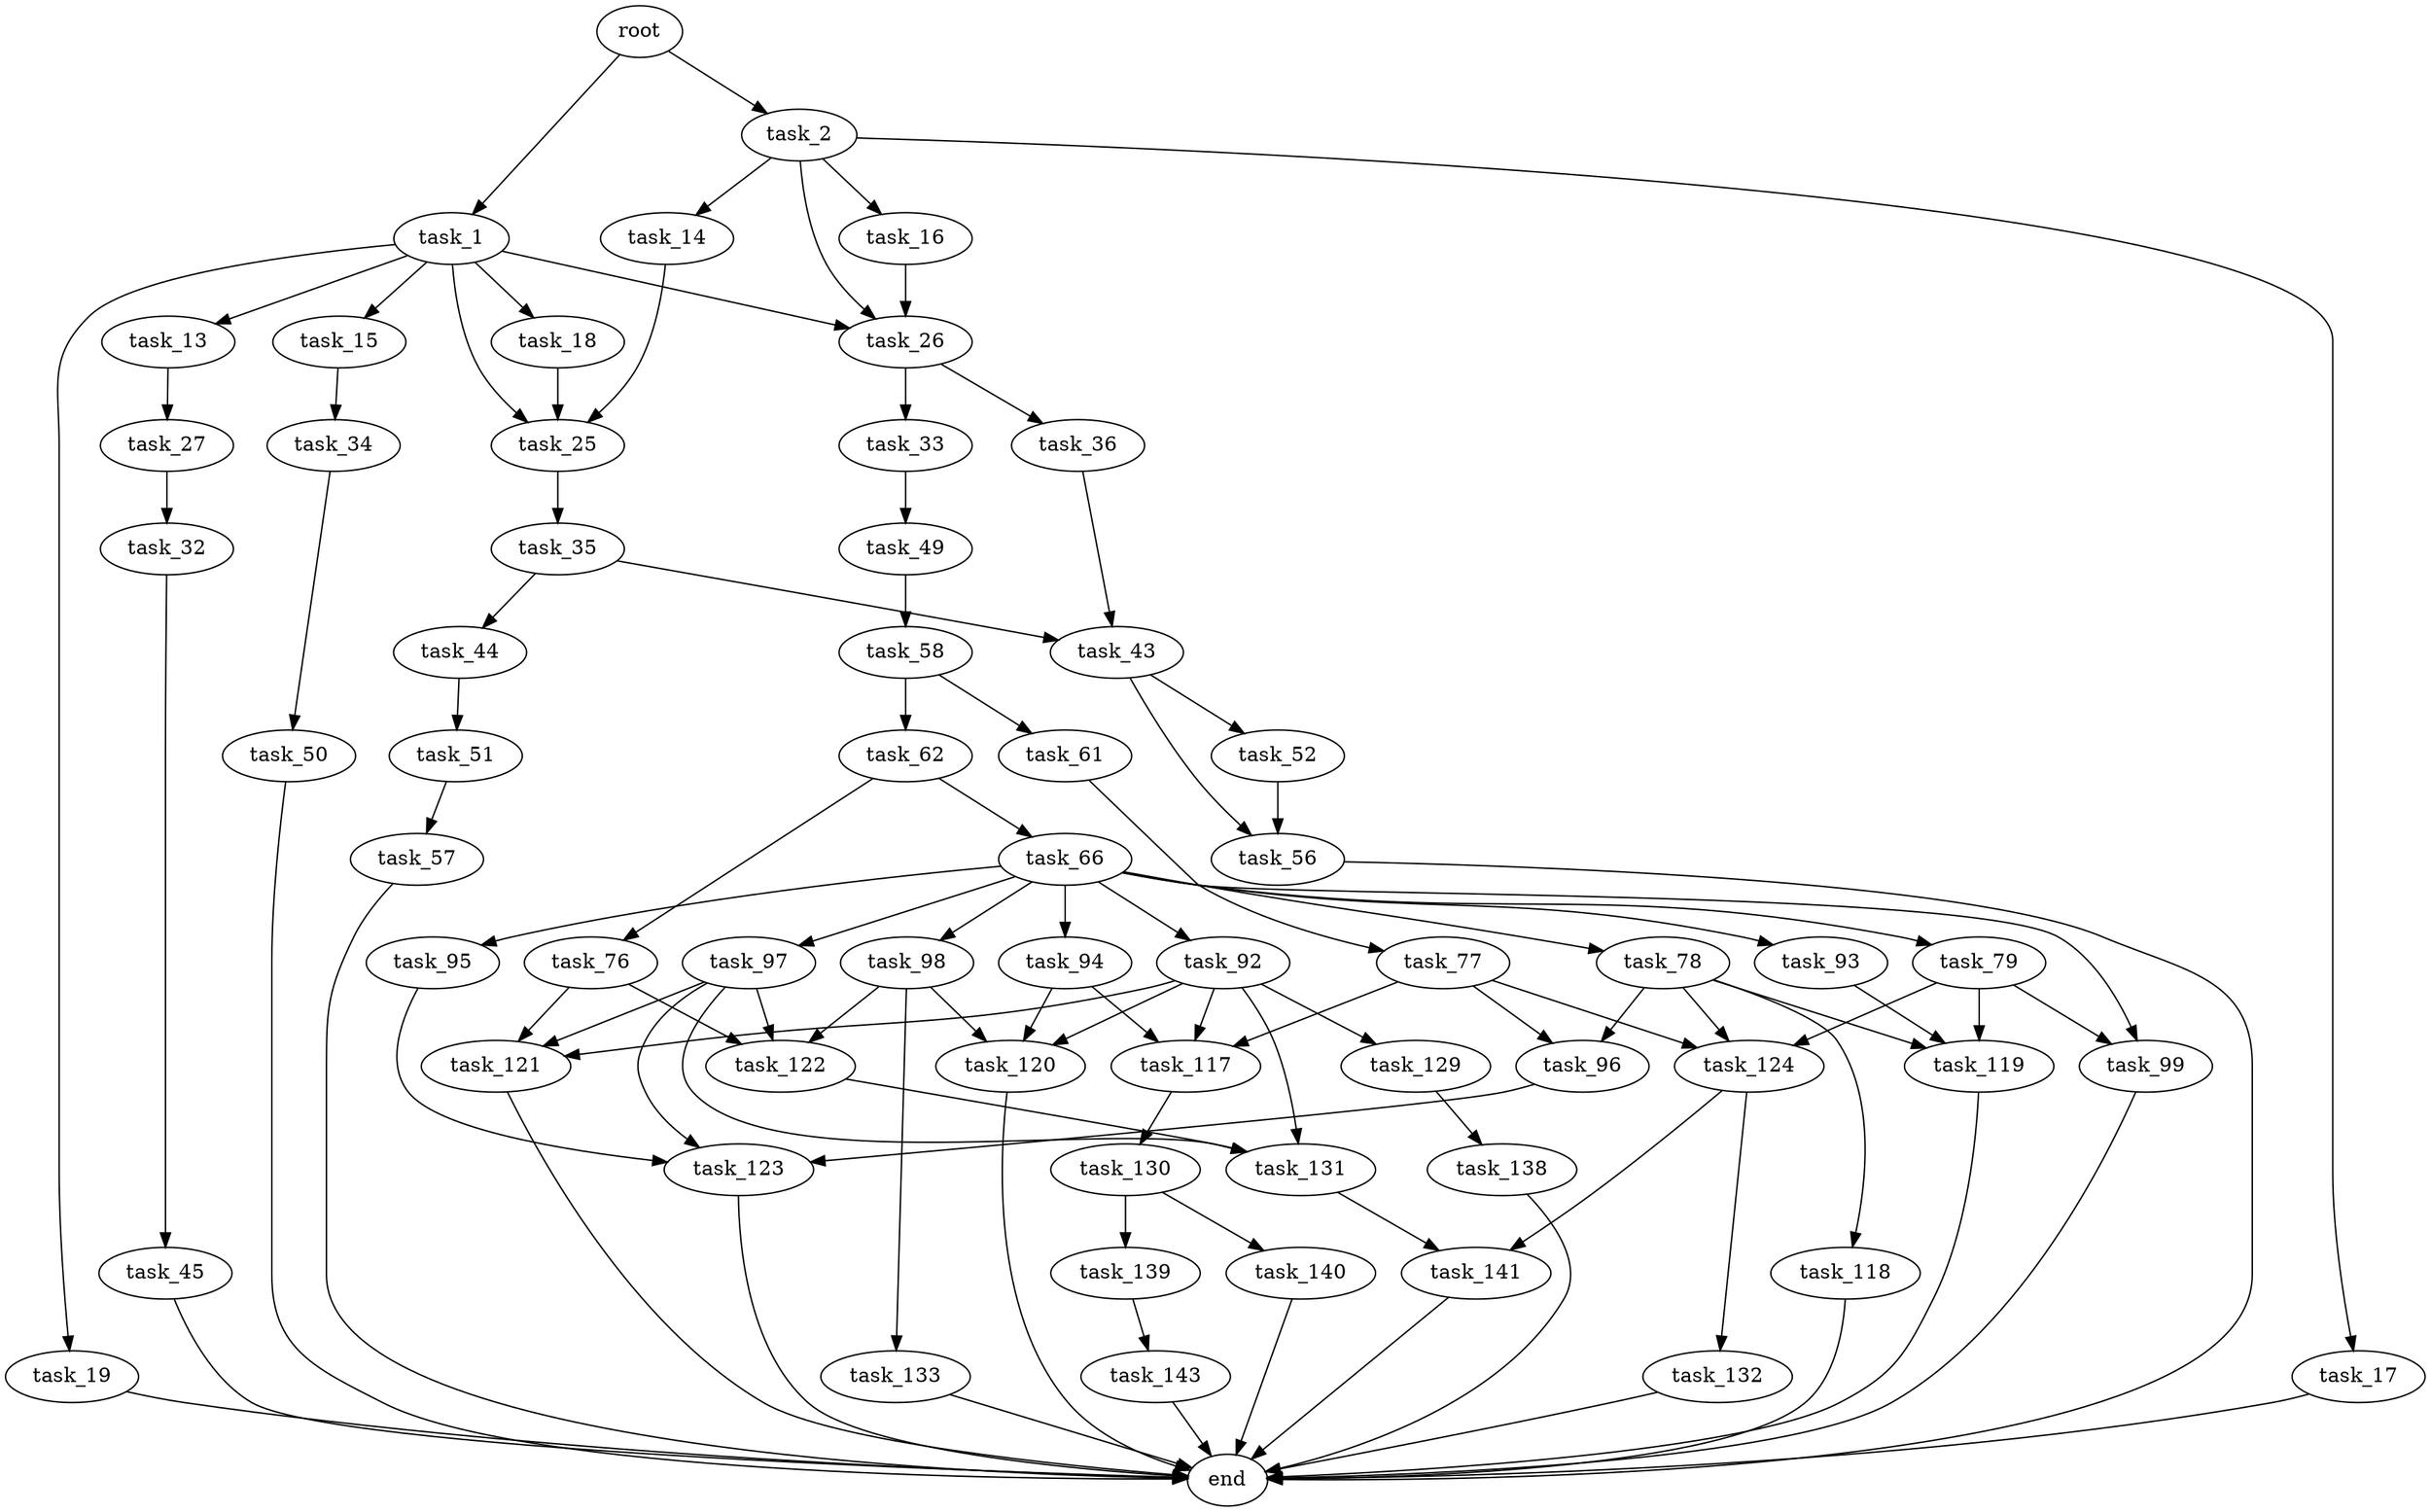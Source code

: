 digraph G {
  root [size="0.000000"];
  task_1 [size="992566595801.000000"];
  task_2 [size="68719476736.000000"];
  task_13 [size="1888005950.000000"];
  task_15 [size="8589934592.000000"];
  task_18 [size="3867385050.000000"];
  task_19 [size="289603597170.000000"];
  task_25 [size="120281593452.000000"];
  task_26 [size="372250810613.000000"];
  task_14 [size="12733941790.000000"];
  task_16 [size="3063997403.000000"];
  task_17 [size="920545848495.000000"];
  task_27 [size="1073741824000.000000"];
  task_34 [size="26056651088.000000"];
  end [size="0.000000"];
  task_35 [size="368293445632.000000"];
  task_33 [size="231928233984.000000"];
  task_36 [size="1146125541.000000"];
  task_32 [size="8589934592.000000"];
  task_45 [size="68719476736.000000"];
  task_49 [size="197566942778.000000"];
  task_50 [size="602550174327.000000"];
  task_43 [size="407557997016.000000"];
  task_44 [size="10174642597.000000"];
  task_52 [size="17151780688.000000"];
  task_56 [size="450292763099.000000"];
  task_51 [size="16528997002.000000"];
  task_58 [size="368293445632.000000"];
  task_57 [size="984574080.000000"];
  task_61 [size="372120648987.000000"];
  task_62 [size="33695602728.000000"];
  task_77 [size="28991029248.000000"];
  task_66 [size="16299511388.000000"];
  task_76 [size="68719476736.000000"];
  task_78 [size="8589934592.000000"];
  task_79 [size="31719961933.000000"];
  task_92 [size="12225386654.000000"];
  task_93 [size="816322686192.000000"];
  task_94 [size="549755813888.000000"];
  task_95 [size="42796960900.000000"];
  task_97 [size="549755813888.000000"];
  task_98 [size="140533664949.000000"];
  task_99 [size="3982803023.000000"];
  task_121 [size="1827232203.000000"];
  task_122 [size="37926532575.000000"];
  task_96 [size="25047239109.000000"];
  task_117 [size="782757789696.000000"];
  task_124 [size="255568056786.000000"];
  task_118 [size="20405615052.000000"];
  task_119 [size="35157877722.000000"];
  task_120 [size="1073741824000.000000"];
  task_129 [size="782757789696.000000"];
  task_131 [size="613723494124.000000"];
  task_123 [size="36337655346.000000"];
  task_133 [size="33000317035.000000"];
  task_130 [size="36731693825.000000"];
  task_132 [size="332859950875.000000"];
  task_141 [size="10726547843.000000"];
  task_138 [size="104936157168.000000"];
  task_139 [size="21353345737.000000"];
  task_140 [size="231928233984.000000"];
  task_143 [size="28991029248.000000"];

  root -> task_1 [size="1.000000"];
  root -> task_2 [size="1.000000"];
  task_1 -> task_13 [size="838860800.000000"];
  task_1 -> task_15 [size="838860800.000000"];
  task_1 -> task_18 [size="838860800.000000"];
  task_1 -> task_19 [size="838860800.000000"];
  task_1 -> task_25 [size="838860800.000000"];
  task_1 -> task_26 [size="838860800.000000"];
  task_2 -> task_14 [size="134217728.000000"];
  task_2 -> task_16 [size="134217728.000000"];
  task_2 -> task_17 [size="134217728.000000"];
  task_2 -> task_26 [size="134217728.000000"];
  task_13 -> task_27 [size="75497472.000000"];
  task_15 -> task_34 [size="33554432.000000"];
  task_18 -> task_25 [size="134217728.000000"];
  task_19 -> end [size="1.000000"];
  task_25 -> task_35 [size="301989888.000000"];
  task_26 -> task_33 [size="301989888.000000"];
  task_26 -> task_36 [size="301989888.000000"];
  task_14 -> task_25 [size="301989888.000000"];
  task_16 -> task_26 [size="75497472.000000"];
  task_17 -> end [size="1.000000"];
  task_27 -> task_32 [size="838860800.000000"];
  task_34 -> task_50 [size="33554432.000000"];
  task_35 -> task_43 [size="411041792.000000"];
  task_35 -> task_44 [size="411041792.000000"];
  task_33 -> task_49 [size="301989888.000000"];
  task_36 -> task_43 [size="134217728.000000"];
  task_32 -> task_45 [size="33554432.000000"];
  task_45 -> end [size="1.000000"];
  task_49 -> task_58 [size="209715200.000000"];
  task_50 -> end [size="1.000000"];
  task_43 -> task_52 [size="301989888.000000"];
  task_43 -> task_56 [size="301989888.000000"];
  task_44 -> task_51 [size="411041792.000000"];
  task_52 -> task_56 [size="411041792.000000"];
  task_56 -> end [size="1.000000"];
  task_51 -> task_57 [size="301989888.000000"];
  task_58 -> task_61 [size="411041792.000000"];
  task_58 -> task_62 [size="411041792.000000"];
  task_57 -> end [size="1.000000"];
  task_61 -> task_77 [size="301989888.000000"];
  task_62 -> task_66 [size="536870912.000000"];
  task_62 -> task_76 [size="536870912.000000"];
  task_77 -> task_96 [size="75497472.000000"];
  task_77 -> task_117 [size="75497472.000000"];
  task_77 -> task_124 [size="75497472.000000"];
  task_66 -> task_78 [size="33554432.000000"];
  task_66 -> task_79 [size="33554432.000000"];
  task_66 -> task_92 [size="33554432.000000"];
  task_66 -> task_93 [size="33554432.000000"];
  task_66 -> task_94 [size="33554432.000000"];
  task_66 -> task_95 [size="33554432.000000"];
  task_66 -> task_97 [size="33554432.000000"];
  task_66 -> task_98 [size="33554432.000000"];
  task_66 -> task_99 [size="33554432.000000"];
  task_76 -> task_121 [size="134217728.000000"];
  task_76 -> task_122 [size="134217728.000000"];
  task_78 -> task_96 [size="33554432.000000"];
  task_78 -> task_118 [size="33554432.000000"];
  task_78 -> task_119 [size="33554432.000000"];
  task_78 -> task_124 [size="33554432.000000"];
  task_79 -> task_99 [size="33554432.000000"];
  task_79 -> task_119 [size="33554432.000000"];
  task_79 -> task_124 [size="33554432.000000"];
  task_92 -> task_117 [size="301989888.000000"];
  task_92 -> task_120 [size="301989888.000000"];
  task_92 -> task_121 [size="301989888.000000"];
  task_92 -> task_129 [size="301989888.000000"];
  task_92 -> task_131 [size="301989888.000000"];
  task_93 -> task_119 [size="536870912.000000"];
  task_94 -> task_117 [size="536870912.000000"];
  task_94 -> task_120 [size="536870912.000000"];
  task_95 -> task_123 [size="838860800.000000"];
  task_97 -> task_121 [size="536870912.000000"];
  task_97 -> task_122 [size="536870912.000000"];
  task_97 -> task_123 [size="536870912.000000"];
  task_97 -> task_131 [size="536870912.000000"];
  task_98 -> task_120 [size="411041792.000000"];
  task_98 -> task_122 [size="411041792.000000"];
  task_98 -> task_133 [size="411041792.000000"];
  task_99 -> end [size="1.000000"];
  task_121 -> end [size="1.000000"];
  task_122 -> task_131 [size="838860800.000000"];
  task_96 -> task_123 [size="679477248.000000"];
  task_117 -> task_130 [size="679477248.000000"];
  task_124 -> task_132 [size="679477248.000000"];
  task_124 -> task_141 [size="679477248.000000"];
  task_118 -> end [size="1.000000"];
  task_119 -> end [size="1.000000"];
  task_120 -> end [size="1.000000"];
  task_129 -> task_138 [size="679477248.000000"];
  task_131 -> task_141 [size="536870912.000000"];
  task_123 -> end [size="1.000000"];
  task_133 -> end [size="1.000000"];
  task_130 -> task_139 [size="838860800.000000"];
  task_130 -> task_140 [size="838860800.000000"];
  task_132 -> end [size="1.000000"];
  task_141 -> end [size="1.000000"];
  task_138 -> end [size="1.000000"];
  task_139 -> task_143 [size="679477248.000000"];
  task_140 -> end [size="1.000000"];
  task_143 -> end [size="1.000000"];
}
